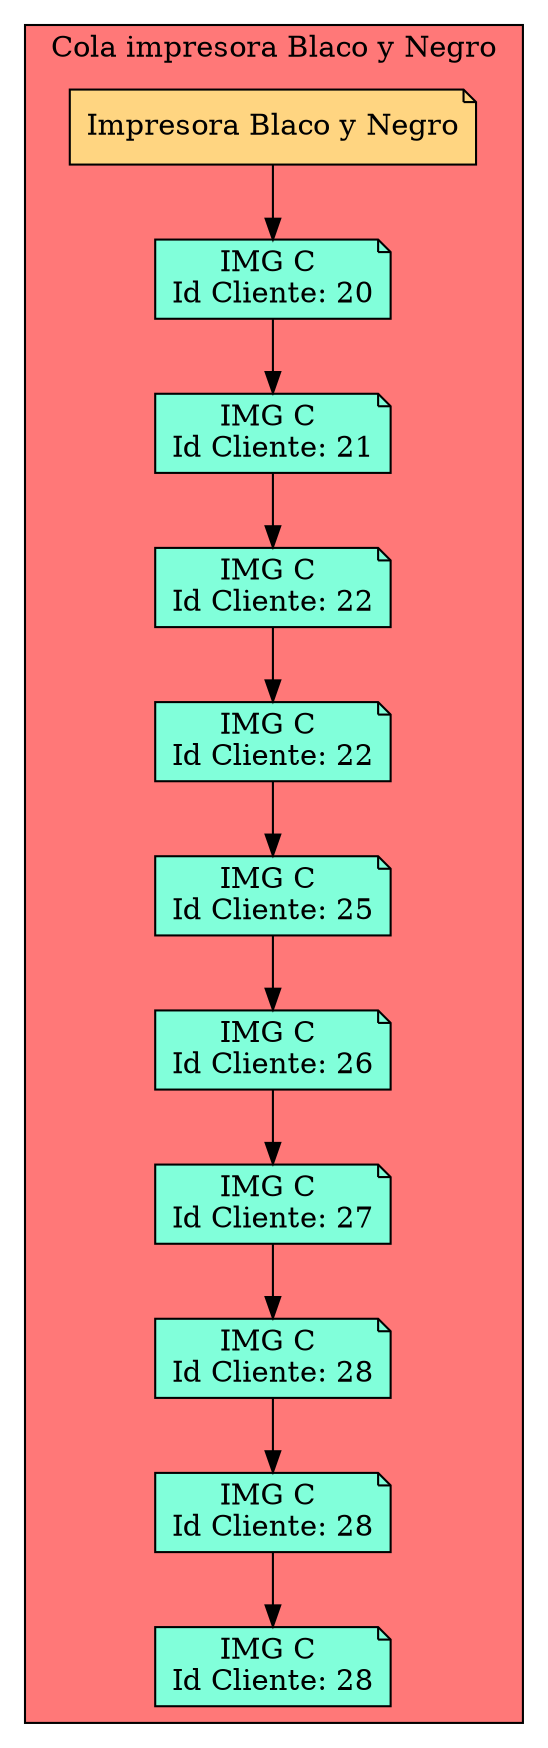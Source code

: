 digraph L {
node[shape=note fillcolor="#A181FF" style =filled]
subgraph cluster_p{
    label= " Cola impresora Blaco y Negro "
 raiz[label = "Impresora Blaco y Negro" fillcolor="#FFD581" ]    bgcolor = "#FF7878"
Nodo320304382[label="IMG C 
Id Cliente: 20",fillcolor="#81FFDA"]
Nodo573673894[label="IMG C 
Id Cliente: 21",fillcolor="#81FFDA"]
Nodo1827725498[label="IMG C 
Id Cliente: 22",fillcolor="#81FFDA"]
Nodo131635550[label="IMG C 
Id Cliente: 22",fillcolor="#81FFDA"]
Nodo860481979[label="IMG C 
Id Cliente: 25",fillcolor="#81FFDA"]
Nodo825249556[label="IMG C 
Id Cliente: 26",fillcolor="#81FFDA"]
Nodo168907708[label="IMG C 
Id Cliente: 27",fillcolor="#81FFDA"]
Nodo873610597[label="IMG C 
Id Cliente: 28",fillcolor="#81FFDA"]
Nodo1497845528[label="IMG C 
Id Cliente: 28",fillcolor="#81FFDA"]
Nodo1710989308[label="IMG C 
Id Cliente: 28",fillcolor="#81FFDA"]

raiz->Nodo320304382
Nodo320304382 -> Nodo573673894

Nodo573673894 -> Nodo1827725498

Nodo1827725498 -> Nodo131635550

Nodo131635550 -> Nodo860481979

Nodo860481979 -> Nodo825249556

Nodo825249556 -> Nodo168907708

Nodo168907708 -> Nodo873610597

Nodo873610597 -> Nodo1497845528

Nodo1497845528 -> Nodo1710989308
}}